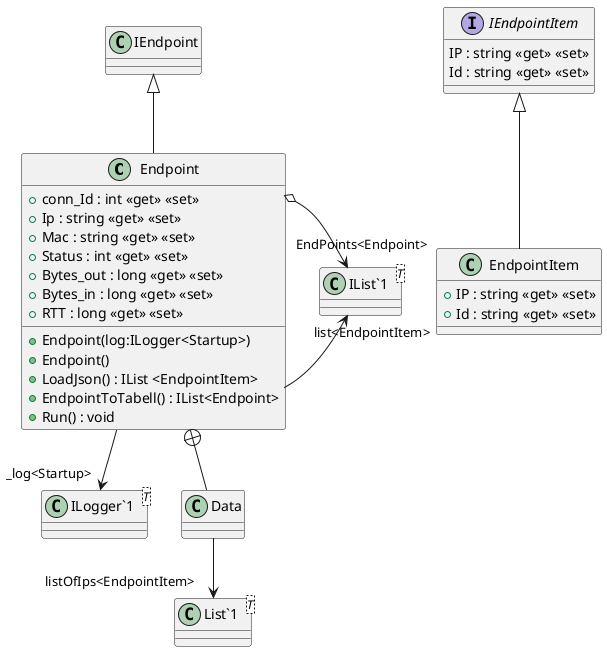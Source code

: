 @startuml
class Endpoint {
    + Endpoint(log:ILogger<Startup>)
    + Endpoint()
    + conn_Id : int <<get>> <<set>>
    + Ip : string <<get>> <<set>>
    + Mac : string <<get>> <<set>>
    + Status : int <<get>> <<set>>
    + Bytes_out : long <<get>> <<set>>
    + Bytes_in : long <<get>> <<set>>
    + RTT : long <<get>> <<set>>
    + LoadJson() : IList <EndpointItem>
    + EndpointToTabell() : IList<Endpoint>
    + Run() : void
}
class EndpointItem {
    + IP : string <<get>> <<set>>
    + Id : string <<get>> <<set>>
}
interface IEndpointItem {
    IP : string <<get>> <<set>>
    Id : string <<get>> <<set>>
}
class "ILogger`1"<T> {
}
class "IList`1"<T> {
}
class Data {
}
class "List`1"<T> {
}
IEndpoint <|-- Endpoint
Endpoint --> "_log<Startup>" "ILogger`1"
Endpoint --> "list<EndpointItem>" "IList`1"
Endpoint o-> "EndPoints<Endpoint>" "IList`1"
IEndpointItem <|-- EndpointItem
Endpoint +-- Data
Data --> "listOfIps<EndpointItem>" "List`1"
@enduml
